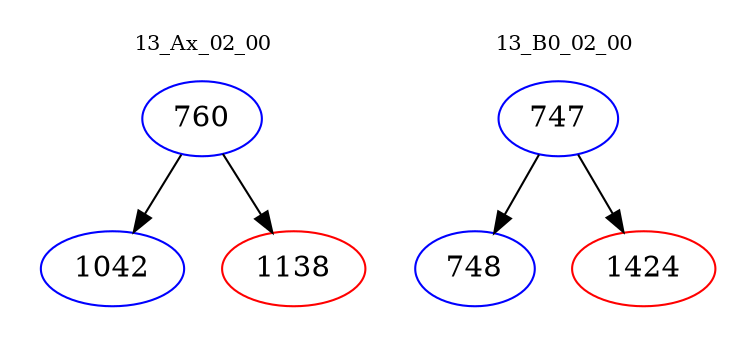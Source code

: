 digraph{
subgraph cluster_0 {
color = white
label = "13_Ax_02_00";
fontsize=10;
T0_760 [label="760", color="blue"]
T0_760 -> T0_1042 [color="black"]
T0_1042 [label="1042", color="blue"]
T0_760 -> T0_1138 [color="black"]
T0_1138 [label="1138", color="red"]
}
subgraph cluster_1 {
color = white
label = "13_B0_02_00";
fontsize=10;
T1_747 [label="747", color="blue"]
T1_747 -> T1_748 [color="black"]
T1_748 [label="748", color="blue"]
T1_747 -> T1_1424 [color="black"]
T1_1424 [label="1424", color="red"]
}
}
